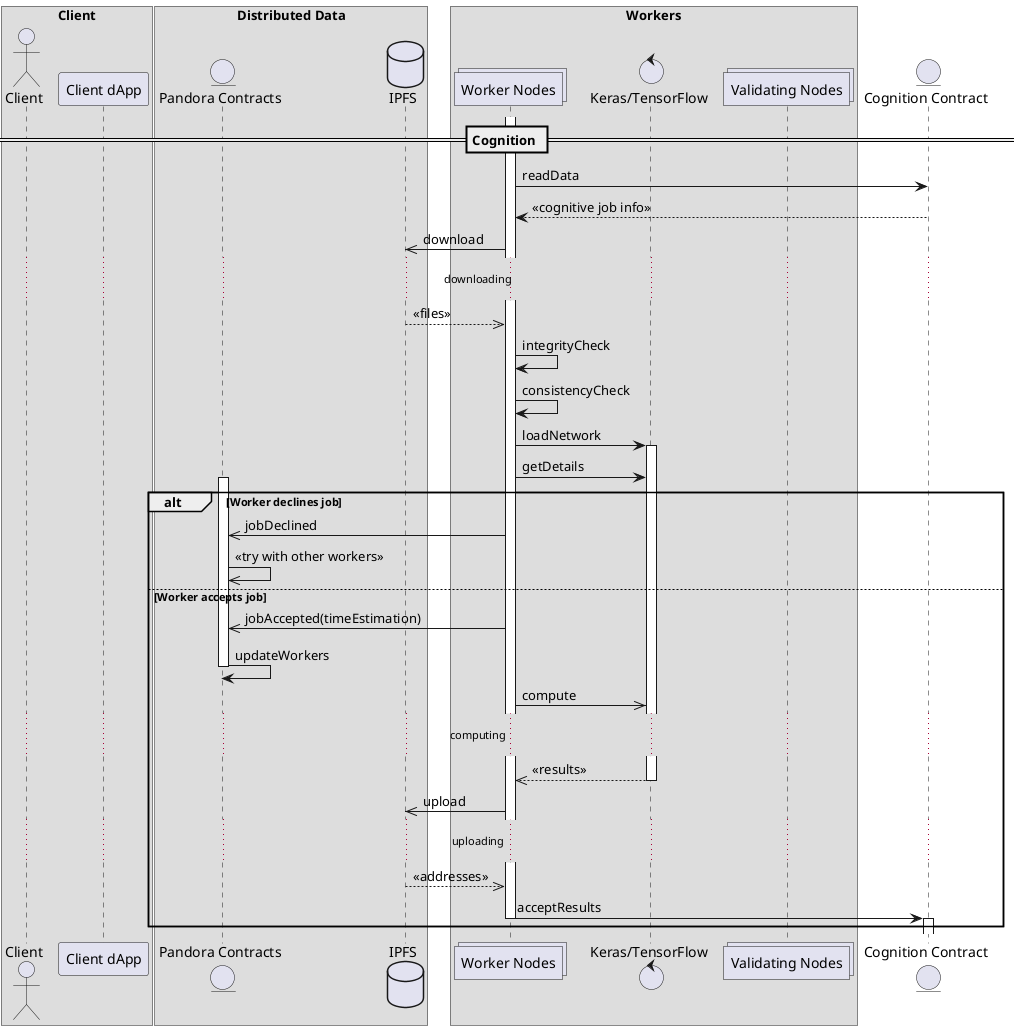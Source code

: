 @startuml
box "Client"
  actor "Client" as client
  participant "Client dApp" as dapp
end box

box "Distributed Data"
  entity "Pandora Contracts" as pandora
  database "IPFS" as ipfs
end box

box "Workers"
  collections "Worker Nodes" as workers
  control "Keras/TensorFlow" as nn
  collections "Validating Nodes" as validators
end box

entity "Cognition Contract" as cognition

== Cognition ==

activate workers
workers -> cognition: readData
cognition --> workers: << cognitive job info >>
workers ->> ipfs: download
... downloading ...
ipfs -->> workers: << files >>
workers -> workers: integrityCheck
workers -> workers: consistencyCheck
workers -> nn: loadNetwork
activate nn
workers -> nn: getDetails
activate pandora
alt Worker declines job
  workers ->> pandora: jobDeclined
  pandora ->> pandora: << try with other workers >>
else Worker accepts job
  workers ->> pandora: jobAccepted(timeEstimation)
  pandora -> pandora: updateWorkers
  deactivate pandora
  workers ->> nn: compute
... computing ...
  nn -->> workers: << results >>
  deactivate nn
  workers ->> ipfs: upload
... uploading ...
  ipfs -->> workers: << addresses >>
  workers -> cognition: acceptResults
  deactivate workers
  activate cognition
end
@enduml

